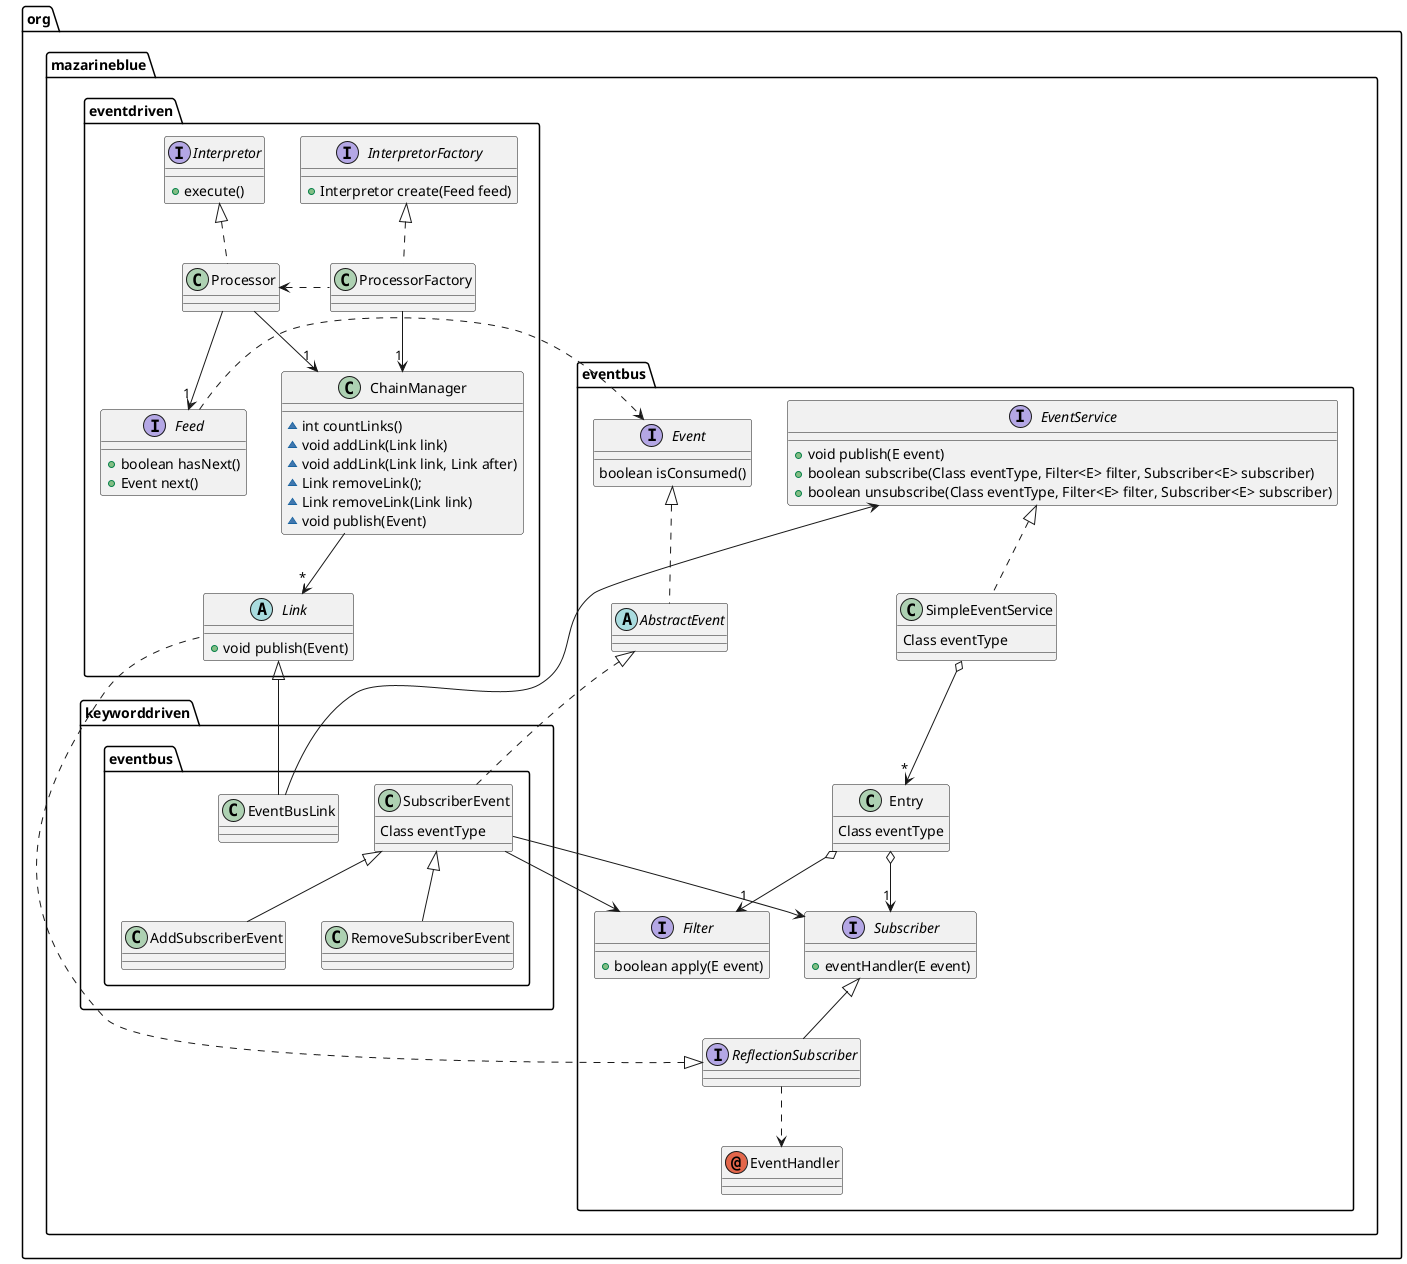 @startuml
annotation org.mazarineblue.eventbus.EventHandler
abstract class org.mazarineblue.eventbus.AbstractEvent
class org.mazarineblue.eventbus.Entry {
    Class eventType
}
class org.mazarineblue.eventbus.SimpleEventService {
    Class eventType
}
interface org.mazarineblue.eventbus.Event {
    boolean isConsumed()
}
interface org.mazarineblue.eventbus.EventService {
    +void publish(E event)
    +boolean subscribe(Class eventType, Filter<E> filter, Subscriber<E> subscriber)
    +boolean unsubscribe(Class eventType, Filter<E> filter, Subscriber<E> subscriber)
}
interface org.mazarineblue.eventbus.Filter {
    +boolean apply(E event)
}
interface org.mazarineblue.eventbus.ReflectionSubscriber
interface org.mazarineblue.eventbus.Subscriber {
    +eventHandler(E event)
}
org.mazarineblue.eventbus.EventService <|.. org.mazarineblue.eventbus.SimpleEventService
org.mazarineblue.eventbus.SimpleEventService o--> "*" org.mazarineblue.eventbus.Entry
org.mazarineblue.eventbus.Entry o--> "1" org.mazarineblue.eventbus.Filter
org.mazarineblue.eventbus.Entry o--> "1" org.mazarineblue.eventbus.Subscriber
org.mazarineblue.eventbus.Subscriber <|-- org.mazarineblue.eventbus.ReflectionSubscriber
org.mazarineblue.eventbus.ReflectionSubscriber ..> org.mazarineblue.eventbus.EventHandler
org.mazarineblue.eventbus.Event <|.. org.mazarineblue.eventbus.AbstractEvent

interface org.mazarineblue.eventdriven.Interpretor {
    +execute()
}
interface org.mazarineblue.eventdriven.InterpretorFactory {
    +Interpretor create(Feed feed)
}
class org.mazarineblue.eventdriven.ChainManager {
    ~int countLinks()
    ~void addLink(Link link)
    ~void addLink(Link link, Link after)
    ~Link removeLink();
    ~Link removeLink(Link link)
    ~void publish(Event)
}
abstract org.mazarineblue.eventdriven.Link {
    +void publish(Event)
}
interface org.mazarineblue.eventdriven.Feed {
    +boolean hasNext()
    +Event next()
}

org.mazarineblue.eventdriven.Interpretor <|.. org.mazarineblue.eventdriven.Processor
org.mazarineblue.eventdriven.InterpretorFactory <|.. org.mazarineblue.eventdriven.ProcessorFactory
org.mazarineblue.eventdriven.ProcessorFactory .left.> org.mazarineblue.eventdriven.Processor
org.mazarineblue.eventdriven.ProcessorFactory --> "1" org.mazarineblue.eventdriven.ChainManager
org.mazarineblue.eventdriven.Processor --> "1" org.mazarineblue.eventdriven.ChainManager
org.mazarineblue.eventdriven.Processor --> "1" org.mazarineblue.eventdriven.Feed
org.mazarineblue.eventdriven.ChainManager --> "*" org.mazarineblue.eventdriven.Link
org.mazarineblue.eventbus.ReflectionSubscriber <|.. org.mazarineblue.eventdriven.Link
org.mazarineblue.eventdriven.Feed ..> org.mazarineblue.eventbus.Event

class org.mazarineblue.keyworddriven.eventbus.EventBusLink {
}
class org.mazarineblue.keyworddriven.eventbus.SubscriberEvent {
    Class eventType
}

org.mazarineblue.eventdriven.Link <|-- org.mazarineblue.keyworddriven.eventbus.EventBusLink
org.mazarineblue.keyworddriven.eventbus.EventBusLink --> org.mazarineblue.eventbus.EventService

org.mazarineblue.eventbus.AbstractEvent <|.. org.mazarineblue.keyworddriven.eventbus.SubscriberEvent
org.mazarineblue.keyworddriven.eventbus.SubscriberEvent <|-- org.mazarineblue.keyworddriven.eventbus.AddSubscriberEvent
org.mazarineblue.keyworddriven.eventbus.SubscriberEvent <|-- org.mazarineblue.keyworddriven.eventbus.RemoveSubscriberEvent
org.mazarineblue.keyworddriven.eventbus.SubscriberEvent --> org.mazarineblue.eventbus.Subscriber
org.mazarineblue.keyworddriven.eventbus.SubscriberEvent --> org.mazarineblue.eventbus.Filter

@enduml
